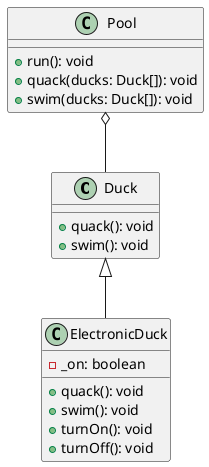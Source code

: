 @startuml

class Duck {
    +quack(): void
    +swim(): void
}

class ElectronicDuck {
    -_on: boolean
    +quack(): void
    +swim(): void
    +turnOn(): void
    +turnOff(): void
}

class Pool {
    +run(): void
    +quack(ducks: Duck[]): void
    +swim(ducks: Duck[]): void
}

Duck <|-- ElectronicDuck
Pool o-- Duck

@enduml
